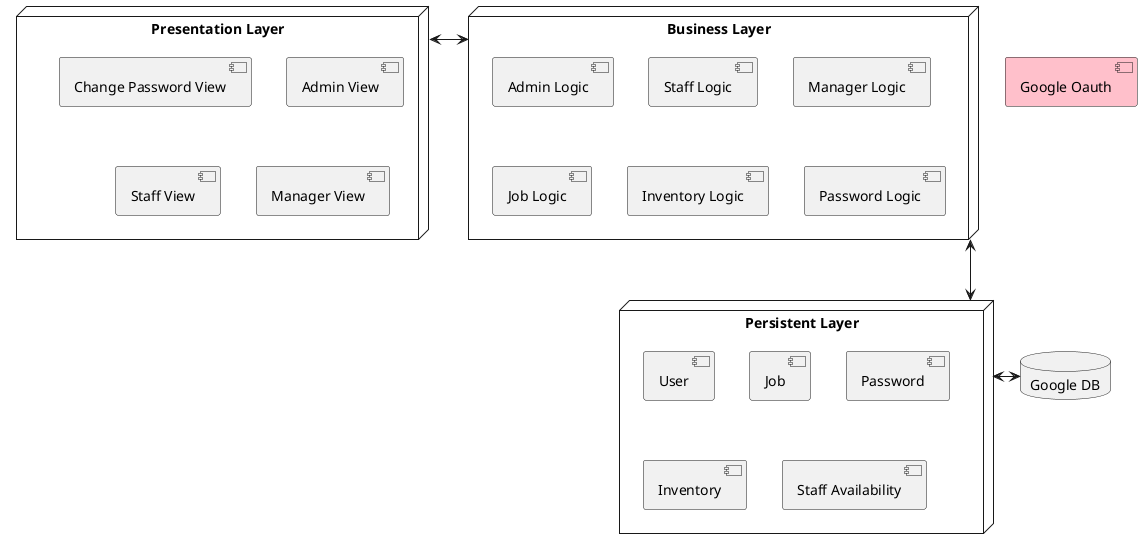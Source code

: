 @startuml
skinparam classAttributeIconSize 0
skinparam linetype ortho
top to bottom direction


'Declaring things
[Google Oauth] as Google #Pink
database "Google DB" as db


node  "Presentation Layer"  as Presentation{
  [Change Password View] as PasswordView
  [Admin View] as AdminView
  [Staff View] as StaffView
  [Manager View] as ManagerView

}

node  "Business Layer" as Business {
  [Admin Logic] as AdminLogic
  [Staff Logic] as StaffLogic
  [Manager Logic] as ManagerLogic
  [Job Logic] as JobLogic
  [Inventory Logic] as InventoryLogic
  [Password Logic] as PasswordLogic

}

node "Persistent Layer" as Persistent {
  [User] as User
  [Job] as Job
  [Password] as Password
  [Inventory] as Inventory
  [Staff Availability] as StaffAvailability

}




Presentation <->  Business
Business <---->  Persistent

Persistent <-> db

@enduml